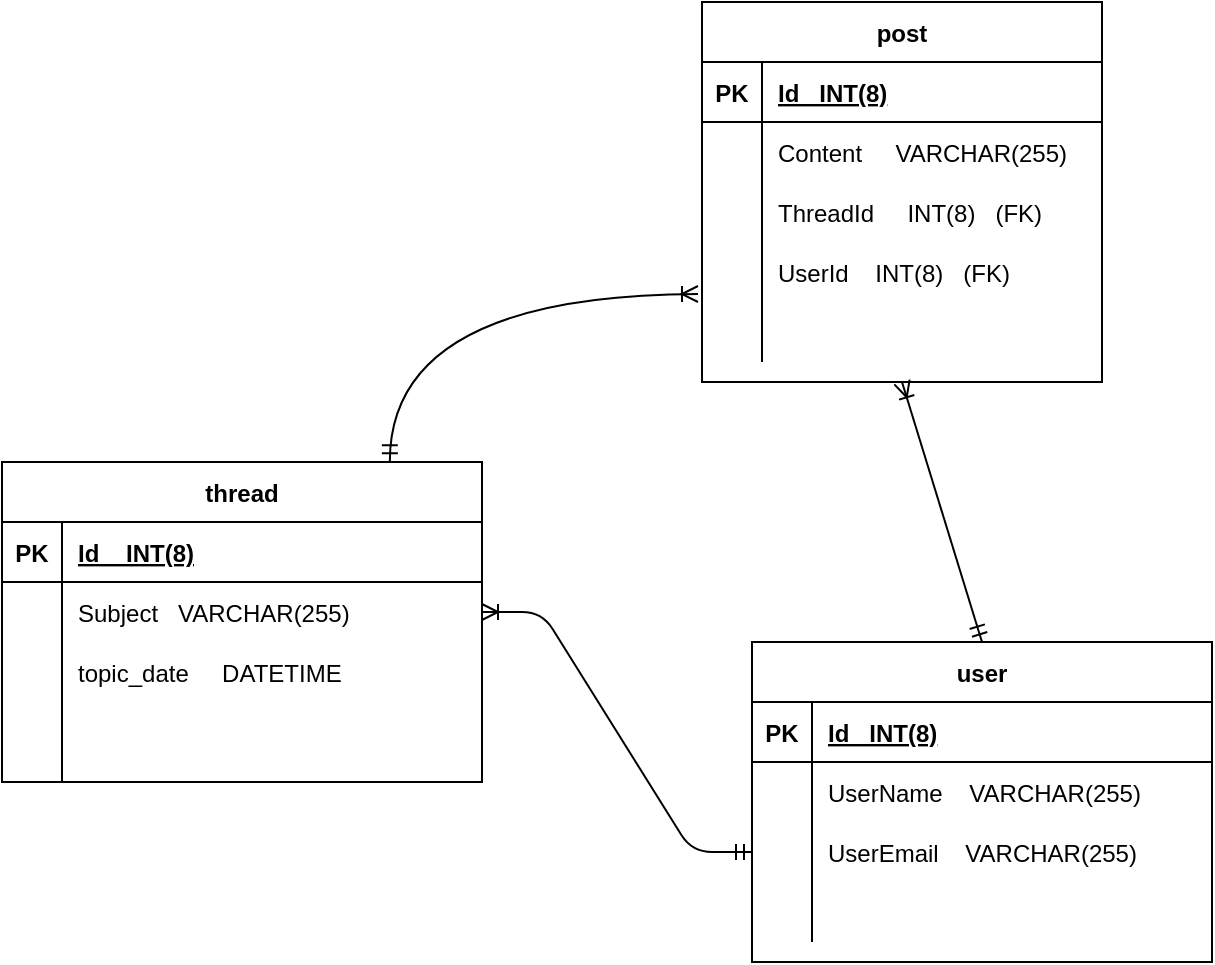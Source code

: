 <mxfile version="13.9.9" type="device"><diagram id="91Xyb3w9nDuJlyHXj6Dl" name="Page-1"><mxGraphModel dx="1102" dy="642" grid="1" gridSize="10" guides="1" tooltips="1" connect="1" arrows="1" fold="1" page="1" pageScale="1" pageWidth="827" pageHeight="1169" math="0" shadow="0"><root><mxCell id="0"/><mxCell id="1" parent="0"/><mxCell id="gp0c6Z495L66U5x0KVFe-109" value="user" style="shape=table;startSize=30;container=1;collapsible=1;childLayout=tableLayout;fixedRows=1;rowLines=0;fontStyle=1;align=center;resizeLast=1;" parent="1" vertex="1"><mxGeometry x="455" y="380" width="230" height="160" as="geometry"/></mxCell><mxCell id="gp0c6Z495L66U5x0KVFe-110" value="" style="shape=partialRectangle;collapsible=0;dropTarget=0;pointerEvents=0;fillColor=none;top=0;left=0;bottom=1;right=0;points=[[0,0.5],[1,0.5]];portConstraint=eastwest;" parent="gp0c6Z495L66U5x0KVFe-109" vertex="1"><mxGeometry y="30" width="230" height="30" as="geometry"/></mxCell><mxCell id="gp0c6Z495L66U5x0KVFe-111" value="PK" style="shape=partialRectangle;connectable=0;fillColor=none;top=0;left=0;bottom=0;right=0;fontStyle=1;overflow=hidden;" parent="gp0c6Z495L66U5x0KVFe-110" vertex="1"><mxGeometry width="30" height="30" as="geometry"/></mxCell><mxCell id="gp0c6Z495L66U5x0KVFe-112" value="Id   INT(8)" style="shape=partialRectangle;connectable=0;fillColor=none;top=0;left=0;bottom=0;right=0;align=left;spacingLeft=6;fontStyle=5;overflow=hidden;" parent="gp0c6Z495L66U5x0KVFe-110" vertex="1"><mxGeometry x="30" width="200" height="30" as="geometry"/></mxCell><mxCell id="gp0c6Z495L66U5x0KVFe-113" value="" style="shape=partialRectangle;collapsible=0;dropTarget=0;pointerEvents=0;fillColor=none;top=0;left=0;bottom=0;right=0;points=[[0,0.5],[1,0.5]];portConstraint=eastwest;" parent="gp0c6Z495L66U5x0KVFe-109" vertex="1"><mxGeometry y="60" width="230" height="30" as="geometry"/></mxCell><mxCell id="gp0c6Z495L66U5x0KVFe-114" value="" style="shape=partialRectangle;connectable=0;fillColor=none;top=0;left=0;bottom=0;right=0;editable=1;overflow=hidden;" parent="gp0c6Z495L66U5x0KVFe-113" vertex="1"><mxGeometry width="30" height="30" as="geometry"/></mxCell><mxCell id="gp0c6Z495L66U5x0KVFe-115" value="UserName    VARCHAR(255)" style="shape=partialRectangle;connectable=0;fillColor=none;top=0;left=0;bottom=0;right=0;align=left;spacingLeft=6;overflow=hidden;" parent="gp0c6Z495L66U5x0KVFe-113" vertex="1"><mxGeometry x="30" width="200" height="30" as="geometry"/></mxCell><mxCell id="gp0c6Z495L66U5x0KVFe-119" value="" style="shape=partialRectangle;collapsible=0;dropTarget=0;pointerEvents=0;fillColor=none;top=0;left=0;bottom=0;right=0;points=[[0,0.5],[1,0.5]];portConstraint=eastwest;" parent="gp0c6Z495L66U5x0KVFe-109" vertex="1"><mxGeometry y="90" width="230" height="30" as="geometry"/></mxCell><mxCell id="gp0c6Z495L66U5x0KVFe-120" value="" style="shape=partialRectangle;connectable=0;fillColor=none;top=0;left=0;bottom=0;right=0;editable=1;overflow=hidden;" parent="gp0c6Z495L66U5x0KVFe-119" vertex="1"><mxGeometry width="30" height="30" as="geometry"/></mxCell><mxCell id="gp0c6Z495L66U5x0KVFe-121" value="UserEmail    VARCHAR(255)" style="shape=partialRectangle;connectable=0;fillColor=none;top=0;left=0;bottom=0;right=0;align=left;spacingLeft=6;overflow=hidden;" parent="gp0c6Z495L66U5x0KVFe-119" vertex="1"><mxGeometry x="30" width="200" height="30" as="geometry"/></mxCell><mxCell id="gp0c6Z495L66U5x0KVFe-145" value="" style="shape=partialRectangle;collapsible=0;dropTarget=0;pointerEvents=0;fillColor=none;top=0;left=0;bottom=0;right=0;points=[[0,0.5],[1,0.5]];portConstraint=eastwest;" parent="gp0c6Z495L66U5x0KVFe-109" vertex="1"><mxGeometry y="120" width="230" height="30" as="geometry"/></mxCell><mxCell id="gp0c6Z495L66U5x0KVFe-146" value="" style="shape=partialRectangle;connectable=0;fillColor=none;top=0;left=0;bottom=0;right=0;editable=1;overflow=hidden;" parent="gp0c6Z495L66U5x0KVFe-145" vertex="1"><mxGeometry width="30" height="30" as="geometry"/></mxCell><mxCell id="gp0c6Z495L66U5x0KVFe-147" value="" style="shape=partialRectangle;connectable=0;fillColor=none;top=0;left=0;bottom=0;right=0;align=left;spacingLeft=6;overflow=hidden;" parent="gp0c6Z495L66U5x0KVFe-145" vertex="1"><mxGeometry x="30" width="200" height="30" as="geometry"/></mxCell><mxCell id="gp0c6Z495L66U5x0KVFe-122" value="post" style="shape=table;startSize=30;container=1;collapsible=1;childLayout=tableLayout;fixedRows=1;rowLines=0;fontStyle=1;align=center;resizeLast=1;" parent="1" vertex="1"><mxGeometry x="430" y="60" width="200" height="190" as="geometry"/></mxCell><mxCell id="gp0c6Z495L66U5x0KVFe-123" value="" style="shape=partialRectangle;collapsible=0;dropTarget=0;pointerEvents=0;fillColor=none;top=0;left=0;bottom=1;right=0;points=[[0,0.5],[1,0.5]];portConstraint=eastwest;" parent="gp0c6Z495L66U5x0KVFe-122" vertex="1"><mxGeometry y="30" width="200" height="30" as="geometry"/></mxCell><mxCell id="gp0c6Z495L66U5x0KVFe-124" value="PK" style="shape=partialRectangle;connectable=0;fillColor=none;top=0;left=0;bottom=0;right=0;fontStyle=1;overflow=hidden;" parent="gp0c6Z495L66U5x0KVFe-123" vertex="1"><mxGeometry width="30" height="30" as="geometry"/></mxCell><mxCell id="gp0c6Z495L66U5x0KVFe-125" value="Id   INT(8)" style="shape=partialRectangle;connectable=0;fillColor=none;top=0;left=0;bottom=0;right=0;align=left;spacingLeft=6;fontStyle=5;overflow=hidden;" parent="gp0c6Z495L66U5x0KVFe-123" vertex="1"><mxGeometry x="30" width="170" height="30" as="geometry"/></mxCell><mxCell id="gp0c6Z495L66U5x0KVFe-129" value="" style="shape=partialRectangle;collapsible=0;dropTarget=0;pointerEvents=0;fillColor=none;top=0;left=0;bottom=0;right=0;points=[[0,0.5],[1,0.5]];portConstraint=eastwest;" parent="gp0c6Z495L66U5x0KVFe-122" vertex="1"><mxGeometry y="60" width="200" height="30" as="geometry"/></mxCell><mxCell id="gp0c6Z495L66U5x0KVFe-130" value="" style="shape=partialRectangle;connectable=0;fillColor=none;top=0;left=0;bottom=0;right=0;editable=1;overflow=hidden;" parent="gp0c6Z495L66U5x0KVFe-129" vertex="1"><mxGeometry width="30" height="30" as="geometry"/></mxCell><mxCell id="gp0c6Z495L66U5x0KVFe-131" value="Content     VARCHAR(255)" style="shape=partialRectangle;connectable=0;fillColor=none;top=0;left=0;bottom=0;right=0;align=left;spacingLeft=6;overflow=hidden;" parent="gp0c6Z495L66U5x0KVFe-129" vertex="1"><mxGeometry x="30" width="170" height="30" as="geometry"/></mxCell><mxCell id="gp0c6Z495L66U5x0KVFe-126" value="" style="shape=partialRectangle;collapsible=0;dropTarget=0;pointerEvents=0;fillColor=none;top=0;left=0;bottom=0;right=0;points=[[0,0.5],[1,0.5]];portConstraint=eastwest;" parent="gp0c6Z495L66U5x0KVFe-122" vertex="1"><mxGeometry y="90" width="200" height="30" as="geometry"/></mxCell><mxCell id="gp0c6Z495L66U5x0KVFe-127" value="" style="shape=partialRectangle;connectable=0;fillColor=none;top=0;left=0;bottom=0;right=0;editable=1;overflow=hidden;" parent="gp0c6Z495L66U5x0KVFe-126" vertex="1"><mxGeometry width="30" height="30" as="geometry"/></mxCell><mxCell id="gp0c6Z495L66U5x0KVFe-128" value="ThreadId     INT(8)   (FK)" style="shape=partialRectangle;connectable=0;fillColor=none;top=0;left=0;bottom=0;right=0;align=left;spacingLeft=6;overflow=hidden;" parent="gp0c6Z495L66U5x0KVFe-126" vertex="1"><mxGeometry x="30" width="170" height="30" as="geometry"/></mxCell><mxCell id="gp0c6Z495L66U5x0KVFe-132" value="" style="shape=partialRectangle;collapsible=0;dropTarget=0;pointerEvents=0;fillColor=none;top=0;left=0;bottom=0;right=0;points=[[0,0.5],[1,0.5]];portConstraint=eastwest;" parent="gp0c6Z495L66U5x0KVFe-122" vertex="1"><mxGeometry y="120" width="200" height="30" as="geometry"/></mxCell><mxCell id="gp0c6Z495L66U5x0KVFe-133" value="" style="shape=partialRectangle;connectable=0;fillColor=none;top=0;left=0;bottom=0;right=0;editable=1;overflow=hidden;" parent="gp0c6Z495L66U5x0KVFe-132" vertex="1"><mxGeometry width="30" height="30" as="geometry"/></mxCell><mxCell id="gp0c6Z495L66U5x0KVFe-134" value="UserId    INT(8)   (FK)" style="shape=partialRectangle;connectable=0;fillColor=none;top=0;left=0;bottom=0;right=0;align=left;spacingLeft=6;overflow=hidden;" parent="gp0c6Z495L66U5x0KVFe-132" vertex="1"><mxGeometry x="30" width="170" height="30" as="geometry"/></mxCell><mxCell id="gp0c6Z495L66U5x0KVFe-90" value="" style="shape=partialRectangle;collapsible=0;dropTarget=0;pointerEvents=0;fillColor=none;top=0;left=0;bottom=0;right=0;points=[[0,0.5],[1,0.5]];portConstraint=eastwest;" parent="gp0c6Z495L66U5x0KVFe-122" vertex="1"><mxGeometry y="150" width="200" height="30" as="geometry"/></mxCell><mxCell id="gp0c6Z495L66U5x0KVFe-91" value="" style="shape=partialRectangle;connectable=0;fillColor=none;top=0;left=0;bottom=0;right=0;editable=1;overflow=hidden;" parent="gp0c6Z495L66U5x0KVFe-90" vertex="1"><mxGeometry width="30" height="30" as="geometry"/></mxCell><mxCell id="gp0c6Z495L66U5x0KVFe-92" value="" style="shape=partialRectangle;connectable=0;fillColor=none;top=0;left=0;bottom=0;right=0;align=left;spacingLeft=6;overflow=hidden;" parent="gp0c6Z495L66U5x0KVFe-90" vertex="1"><mxGeometry x="30" width="170" height="30" as="geometry"/></mxCell><mxCell id="gp0c6Z495L66U5x0KVFe-148" value="thread" style="shape=table;startSize=30;container=1;collapsible=1;childLayout=tableLayout;fixedRows=1;rowLines=0;fontStyle=1;align=center;resizeLast=1;" parent="1" vertex="1"><mxGeometry x="80" y="290" width="240" height="160" as="geometry"/></mxCell><mxCell id="gp0c6Z495L66U5x0KVFe-149" value="" style="shape=partialRectangle;collapsible=0;dropTarget=0;pointerEvents=0;fillColor=none;top=0;left=0;bottom=1;right=0;points=[[0,0.5],[1,0.5]];portConstraint=eastwest;" parent="gp0c6Z495L66U5x0KVFe-148" vertex="1"><mxGeometry y="30" width="240" height="30" as="geometry"/></mxCell><mxCell id="gp0c6Z495L66U5x0KVFe-150" value="PK" style="shape=partialRectangle;connectable=0;fillColor=none;top=0;left=0;bottom=0;right=0;fontStyle=1;overflow=hidden;" parent="gp0c6Z495L66U5x0KVFe-149" vertex="1"><mxGeometry width="30" height="30" as="geometry"/></mxCell><mxCell id="gp0c6Z495L66U5x0KVFe-151" value="Id    INT(8)" style="shape=partialRectangle;connectable=0;fillColor=none;top=0;left=0;bottom=0;right=0;align=left;spacingLeft=6;fontStyle=5;overflow=hidden;" parent="gp0c6Z495L66U5x0KVFe-149" vertex="1"><mxGeometry x="30" width="210" height="30" as="geometry"/></mxCell><mxCell id="gp0c6Z495L66U5x0KVFe-152" value="" style="shape=partialRectangle;collapsible=0;dropTarget=0;pointerEvents=0;fillColor=none;top=0;left=0;bottom=0;right=0;points=[[0,0.5],[1,0.5]];portConstraint=eastwest;" parent="gp0c6Z495L66U5x0KVFe-148" vertex="1"><mxGeometry y="60" width="240" height="30" as="geometry"/></mxCell><mxCell id="gp0c6Z495L66U5x0KVFe-153" value="" style="shape=partialRectangle;connectable=0;fillColor=none;top=0;left=0;bottom=0;right=0;editable=1;overflow=hidden;" parent="gp0c6Z495L66U5x0KVFe-152" vertex="1"><mxGeometry width="30" height="30" as="geometry"/></mxCell><mxCell id="gp0c6Z495L66U5x0KVFe-154" value="Subject   VARCHAR(255)" style="shape=partialRectangle;connectable=0;fillColor=none;top=0;left=0;bottom=0;right=0;align=left;spacingLeft=6;overflow=hidden;" parent="gp0c6Z495L66U5x0KVFe-152" vertex="1"><mxGeometry x="30" width="210" height="30" as="geometry"/></mxCell><mxCell id="gp0c6Z495L66U5x0KVFe-155" value="" style="shape=partialRectangle;collapsible=0;dropTarget=0;pointerEvents=0;fillColor=none;top=0;left=0;bottom=0;right=0;points=[[0,0.5],[1,0.5]];portConstraint=eastwest;" parent="gp0c6Z495L66U5x0KVFe-148" vertex="1"><mxGeometry y="90" width="240" height="30" as="geometry"/></mxCell><mxCell id="gp0c6Z495L66U5x0KVFe-156" value="" style="shape=partialRectangle;connectable=0;fillColor=none;top=0;left=0;bottom=0;right=0;editable=1;overflow=hidden;" parent="gp0c6Z495L66U5x0KVFe-155" vertex="1"><mxGeometry width="30" height="30" as="geometry"/></mxCell><mxCell id="gp0c6Z495L66U5x0KVFe-157" value="topic_date     DATETIME" style="shape=partialRectangle;connectable=0;fillColor=none;top=0;left=0;bottom=0;right=0;align=left;spacingLeft=6;overflow=hidden;" parent="gp0c6Z495L66U5x0KVFe-155" vertex="1"><mxGeometry x="30" width="210" height="30" as="geometry"/></mxCell><mxCell id="gp0c6Z495L66U5x0KVFe-158" value="" style="shape=partialRectangle;collapsible=0;dropTarget=0;pointerEvents=0;fillColor=none;top=0;left=0;bottom=0;right=0;points=[[0,0.5],[1,0.5]];portConstraint=eastwest;" parent="gp0c6Z495L66U5x0KVFe-148" vertex="1"><mxGeometry y="120" width="240" height="40" as="geometry"/></mxCell><mxCell id="gp0c6Z495L66U5x0KVFe-159" value="" style="shape=partialRectangle;connectable=0;fillColor=none;top=0;left=0;bottom=0;right=0;editable=1;overflow=hidden;" parent="gp0c6Z495L66U5x0KVFe-158" vertex="1"><mxGeometry width="30" height="40" as="geometry"/></mxCell><mxCell id="gp0c6Z495L66U5x0KVFe-160" value="" style="shape=partialRectangle;connectable=0;fillColor=none;top=0;left=0;bottom=0;right=0;align=left;spacingLeft=6;overflow=hidden;" parent="gp0c6Z495L66U5x0KVFe-158" vertex="1"><mxGeometry x="30" width="210" height="40" as="geometry"/></mxCell><mxCell id="gp0c6Z495L66U5x0KVFe-161" value="" style="fontSize=12;html=1;endArrow=ERoneToMany;startArrow=ERmandOne;exitX=0.5;exitY=0;exitDx=0;exitDy=0;endFill=0;entryX=0.5;entryY=1;entryDx=0;entryDy=0;" parent="1" source="gp0c6Z495L66U5x0KVFe-109" target="gp0c6Z495L66U5x0KVFe-122" edge="1"><mxGeometry width="100" height="100" relative="1" as="geometry"><mxPoint x="370" y="290" as="sourcePoint"/><mxPoint x="470" y="177" as="targetPoint"/></mxGeometry></mxCell><mxCell id="gp0c6Z495L66U5x0KVFe-162" value="" style="edgeStyle=entityRelationEdgeStyle;fontSize=12;html=1;endArrow=ERoneToMany;startArrow=ERmandOne;endFill=0;exitX=0;exitY=0.5;exitDx=0;exitDy=0;entryX=1;entryY=0.5;entryDx=0;entryDy=0;" parent="1" source="gp0c6Z495L66U5x0KVFe-119" target="gp0c6Z495L66U5x0KVFe-152" edge="1"><mxGeometry width="100" height="100" relative="1" as="geometry"><mxPoint x="320" y="530" as="sourcePoint"/><mxPoint x="420" y="430" as="targetPoint"/></mxGeometry></mxCell><mxCell id="gp0c6Z495L66U5x0KVFe-166" style="edgeStyle=orthogonalEdgeStyle;rounded=0;orthogonalLoop=1;jettySize=auto;html=1;entryX=0.808;entryY=-0.002;entryDx=0;entryDy=0;entryPerimeter=0;startArrow=ERoneToMany;startFill=0;endArrow=ERmandOne;endFill=0;curved=1;" parent="1" target="gp0c6Z495L66U5x0KVFe-148" edge="1"><mxGeometry relative="1" as="geometry"><mxPoint x="428" y="206" as="sourcePoint"/></mxGeometry></mxCell></root></mxGraphModel></diagram></mxfile>